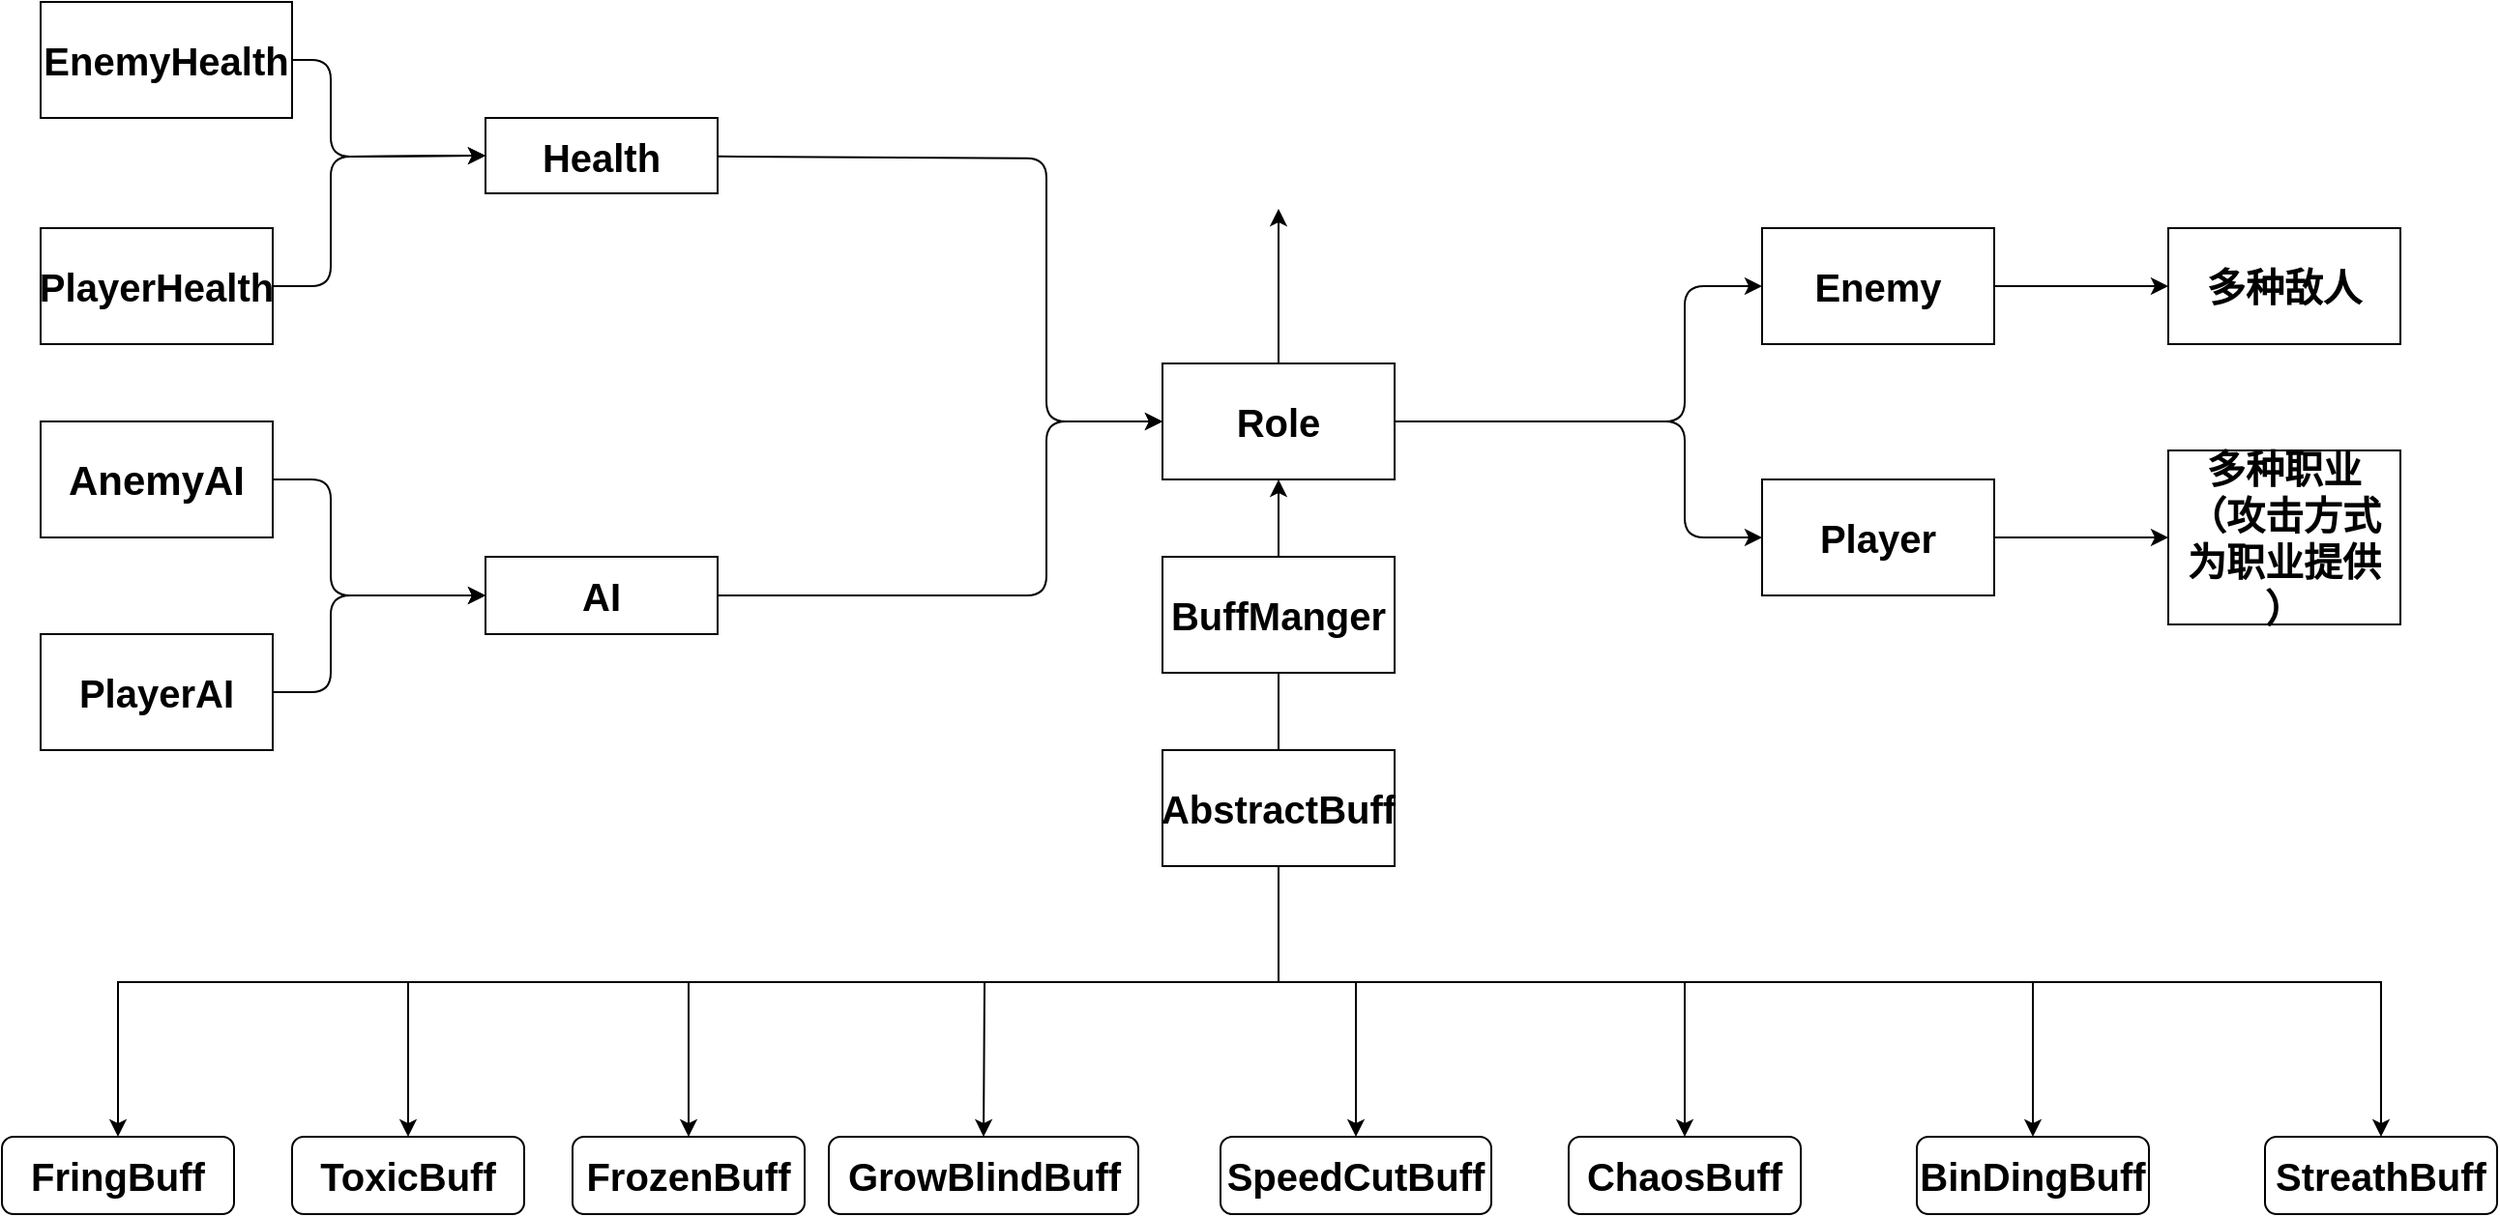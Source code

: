 <mxfile version="12.3.9" type="github" pages="1"><diagram id="QZ3YRRs-mxI_9y85tACa" name="第 1 页"><mxGraphModel dx="1896" dy="2616" grid="1" gridSize="10" guides="1" tooltips="1" connect="1" arrows="1" fold="1" page="1" pageScale="1" pageWidth="1200" pageHeight="1600" math="0" shadow="0"><root><mxCell id="0"/><mxCell id="1" parent="0"/><mxCell id="oMY9XHx9CSib1Cclx6ys-13" style="edgeStyle=none;rounded=0;orthogonalLoop=1;jettySize=auto;html=1;exitX=0.5;exitY=1;exitDx=0;exitDy=0;entryX=0.5;entryY=0;entryDx=0;entryDy=0;" edge="1" parent="1" source="oMY9XHx9CSib1Cclx6ys-1" target="oMY9XHx9CSib1Cclx6ys-6"><mxGeometry relative="1" as="geometry"><Array as="points"><mxPoint x="910" y="-480"/><mxPoint x="310" y="-480"/></Array></mxGeometry></mxCell><mxCell id="oMY9XHx9CSib1Cclx6ys-15" style="edgeStyle=none;rounded=0;orthogonalLoop=1;jettySize=auto;html=1;exitX=0.5;exitY=1;exitDx=0;exitDy=0;entryX=0.5;entryY=0;entryDx=0;entryDy=0;" edge="1" parent="1" source="oMY9XHx9CSib1Cclx6ys-1" target="oMY9XHx9CSib1Cclx6ys-7"><mxGeometry relative="1" as="geometry"><Array as="points"><mxPoint x="910" y="-480"/><mxPoint x="460" y="-480"/></Array></mxGeometry></mxCell><mxCell id="oMY9XHx9CSib1Cclx6ys-24" style="edgeStyle=none;rounded=0;orthogonalLoop=1;jettySize=auto;html=1;exitX=0.5;exitY=1;exitDx=0;exitDy=0;entryX=0.5;entryY=0;entryDx=0;entryDy=0;" edge="1" parent="1" source="oMY9XHx9CSib1Cclx6ys-1" target="oMY9XHx9CSib1Cclx6ys-9"><mxGeometry relative="1" as="geometry"><Array as="points"><mxPoint x="910" y="-480"/><mxPoint x="758" y="-480"/></Array></mxGeometry></mxCell><mxCell id="oMY9XHx9CSib1Cclx6ys-25" style="edgeStyle=none;rounded=0;orthogonalLoop=1;jettySize=auto;html=1;exitX=0.5;exitY=1;exitDx=0;exitDy=0;entryX=0.5;entryY=0;entryDx=0;entryDy=0;" edge="1" parent="1" source="oMY9XHx9CSib1Cclx6ys-1" target="oMY9XHx9CSib1Cclx6ys-10"><mxGeometry relative="1" as="geometry"><Array as="points"><mxPoint x="910" y="-480"/><mxPoint x="950" y="-480"/></Array></mxGeometry></mxCell><mxCell id="oMY9XHx9CSib1Cclx6ys-26" style="edgeStyle=none;rounded=0;orthogonalLoop=1;jettySize=auto;html=1;entryX=0.5;entryY=0;entryDx=0;entryDy=0;exitX=0.5;exitY=1;exitDx=0;exitDy=0;" edge="1" parent="1" source="oMY9XHx9CSib1Cclx6ys-1" target="oMY9XHx9CSib1Cclx6ys-11"><mxGeometry relative="1" as="geometry"><Array as="points"><mxPoint x="910" y="-480"/><mxPoint x="1120" y="-480"/></Array></mxGeometry></mxCell><mxCell id="oMY9XHx9CSib1Cclx6ys-27" style="edgeStyle=none;rounded=0;orthogonalLoop=1;jettySize=auto;html=1;exitX=0.5;exitY=1;exitDx=0;exitDy=0;entryX=0.5;entryY=0;entryDx=0;entryDy=0;" edge="1" parent="1" source="oMY9XHx9CSib1Cclx6ys-1" target="oMY9XHx9CSib1Cclx6ys-12"><mxGeometry relative="1" as="geometry"><Array as="points"><mxPoint x="910" y="-480"/><mxPoint x="1300" y="-480"/></Array></mxGeometry></mxCell><mxCell id="oMY9XHx9CSib1Cclx6ys-29" style="edgeStyle=none;rounded=0;orthogonalLoop=1;jettySize=auto;html=1;exitX=0.5;exitY=1;exitDx=0;exitDy=0;entryX=0.5;entryY=0;entryDx=0;entryDy=0;" edge="1" parent="1" source="oMY9XHx9CSib1Cclx6ys-1" target="oMY9XHx9CSib1Cclx6ys-28"><mxGeometry relative="1" as="geometry"><Array as="points"><mxPoint x="910" y="-480"/><mxPoint x="1480" y="-480"/></Array></mxGeometry></mxCell><mxCell id="oMY9XHx9CSib1Cclx6ys-79" style="edgeStyle=none;rounded=1;orthogonalLoop=1;jettySize=auto;html=1;exitX=0.5;exitY=0;exitDx=0;exitDy=0;entryX=0.5;entryY=1;entryDx=0;entryDy=0;strokeWidth=1;" edge="1" parent="1" source="oMY9XHx9CSib1Cclx6ys-1" target="oMY9XHx9CSib1Cclx6ys-70"><mxGeometry relative="1" as="geometry"/></mxCell><mxCell id="oMY9XHx9CSib1Cclx6ys-1" value="&lt;b&gt;&lt;font style=&quot;font-size: 20px&quot;&gt;AbstractBuff&lt;/font&gt;&lt;/b&gt;" style="rounded=0;whiteSpace=wrap;html=1;" vertex="1" parent="1"><mxGeometry x="850" y="-600" width="120" height="60" as="geometry"/></mxCell><mxCell id="oMY9XHx9CSib1Cclx6ys-6" value="&lt;b&gt;&lt;font style=&quot;font-size: 20px&quot;&gt;FringBuff&lt;/font&gt;&lt;/b&gt;" style="rounded=1;whiteSpace=wrap;html=1;" vertex="1" parent="1"><mxGeometry x="250" y="-400" width="120" height="40" as="geometry"/></mxCell><mxCell id="oMY9XHx9CSib1Cclx6ys-7" value="&lt;font style=&quot;font-size: 20px&quot;&gt;&lt;b&gt;ToxicBuff&lt;/b&gt;&lt;/font&gt;" style="rounded=1;whiteSpace=wrap;html=1;" vertex="1" parent="1"><mxGeometry x="400" y="-400" width="120" height="40" as="geometry"/></mxCell><mxCell id="oMY9XHx9CSib1Cclx6ys-8" value="&lt;font style=&quot;font-size: 20px&quot;&gt;&lt;b&gt;FrozenBuff&lt;/b&gt;&lt;/font&gt;" style="rounded=1;whiteSpace=wrap;html=1;" vertex="1" parent="1"><mxGeometry x="545" y="-400" width="120" height="40" as="geometry"/></mxCell><mxCell id="oMY9XHx9CSib1Cclx6ys-9" value="&lt;b&gt;&lt;font style=&quot;font-size: 20px&quot;&gt;GrowBlindBuff&lt;/font&gt;&lt;/b&gt;" style="rounded=1;whiteSpace=wrap;html=1;" vertex="1" parent="1"><mxGeometry x="677.5" y="-400" width="160" height="40" as="geometry"/></mxCell><mxCell id="oMY9XHx9CSib1Cclx6ys-10" value="&lt;font style=&quot;font-size: 20px&quot;&gt;&lt;b&gt;SpeedCutBuff&lt;/b&gt;&lt;/font&gt;" style="rounded=1;whiteSpace=wrap;html=1;" vertex="1" parent="1"><mxGeometry x="880" y="-400" width="140" height="40" as="geometry"/></mxCell><mxCell id="oMY9XHx9CSib1Cclx6ys-11" value="&lt;b&gt;&lt;font style=&quot;font-size: 20px&quot;&gt;ChaosBuff&lt;/font&gt;&lt;/b&gt;" style="rounded=1;whiteSpace=wrap;html=1;" vertex="1" parent="1"><mxGeometry x="1060" y="-400" width="120" height="40" as="geometry"/></mxCell><mxCell id="oMY9XHx9CSib1Cclx6ys-12" value="&lt;b&gt;&lt;font style=&quot;font-size: 20px&quot;&gt;BinDingBuff&lt;/font&gt;&lt;/b&gt;" style="rounded=1;whiteSpace=wrap;html=1;" vertex="1" parent="1"><mxGeometry x="1240" y="-400" width="120" height="40" as="geometry"/></mxCell><mxCell id="oMY9XHx9CSib1Cclx6ys-16" style="edgeStyle=none;rounded=0;orthogonalLoop=1;jettySize=auto;html=1;entryX=0.5;entryY=0;entryDx=0;entryDy=0;exitX=0.5;exitY=1;exitDx=0;exitDy=0;" edge="1" parent="1" source="oMY9XHx9CSib1Cclx6ys-1" target="oMY9XHx9CSib1Cclx6ys-8"><mxGeometry relative="1" as="geometry"><mxPoint x="850" y="-470" as="sourcePoint"/><mxPoint x="600" y="-400" as="targetPoint"/><Array as="points"><mxPoint x="910" y="-480"/><mxPoint x="605" y="-480"/></Array></mxGeometry></mxCell><mxCell id="oMY9XHx9CSib1Cclx6ys-28" value="&lt;b&gt;&lt;font style=&quot;font-size: 20px&quot;&gt;StreathBuff&lt;/font&gt;&lt;/b&gt;" style="rounded=1;whiteSpace=wrap;html=1;" vertex="1" parent="1"><mxGeometry x="1420" y="-400" width="120" height="40" as="geometry"/></mxCell><mxCell id="oMY9XHx9CSib1Cclx6ys-30" value="&lt;b&gt;&lt;font style=&quot;font-size: 20px&quot;&gt;BuffManger&lt;/font&gt;&lt;/b&gt;" style="rounded=0;whiteSpace=wrap;html=1;" vertex="1" parent="1"><mxGeometry x="850" y="-700" width="120" height="60" as="geometry"/></mxCell><mxCell id="oMY9XHx9CSib1Cclx6ys-66" style="edgeStyle=none;rounded=1;orthogonalLoop=1;jettySize=auto;html=1;exitX=1;exitY=0.5;exitDx=0;exitDy=0;entryX=0;entryY=0.5;entryDx=0;entryDy=0;strokeWidth=1;" edge="1" parent="1" source="oMY9XHx9CSib1Cclx6ys-35" target="oMY9XHx9CSib1Cclx6ys-33"><mxGeometry relative="1" as="geometry"><Array as="points"><mxPoint x="420" y="-740"/><mxPoint x="420" y="-680"/></Array></mxGeometry></mxCell><mxCell id="oMY9XHx9CSib1Cclx6ys-35" value="&lt;b&gt;&lt;font style=&quot;font-size: 21px&quot;&gt;AnemyAI&lt;/font&gt;&lt;/b&gt;" style="rounded=0;whiteSpace=wrap;html=1;" vertex="1" parent="1"><mxGeometry x="270" y="-770" width="120" height="60" as="geometry"/></mxCell><mxCell id="oMY9XHx9CSib1Cclx6ys-67" style="edgeStyle=none;rounded=1;orthogonalLoop=1;jettySize=auto;html=1;exitX=1;exitY=0.5;exitDx=0;exitDy=0;strokeWidth=1;entryX=0;entryY=0.5;entryDx=0;entryDy=0;" edge="1" parent="1" source="oMY9XHx9CSib1Cclx6ys-36" target="oMY9XHx9CSib1Cclx6ys-33"><mxGeometry relative="1" as="geometry"><mxPoint x="460" y="-680" as="targetPoint"/><Array as="points"><mxPoint x="420" y="-630"/><mxPoint x="420" y="-680"/></Array></mxGeometry></mxCell><mxCell id="oMY9XHx9CSib1Cclx6ys-36" value="&lt;b&gt;&lt;font style=&quot;font-size: 20px&quot;&gt;PlayerAI&lt;/font&gt;&lt;/b&gt;" style="rounded=0;whiteSpace=wrap;html=1;" vertex="1" parent="1"><mxGeometry x="270" y="-660" width="120" height="60" as="geometry"/></mxCell><mxCell id="oMY9XHx9CSib1Cclx6ys-80" style="edgeStyle=none;rounded=1;orthogonalLoop=1;jettySize=auto;html=1;entryX=0;entryY=0.5;entryDx=0;entryDy=0;strokeWidth=1;" edge="1" parent="1" source="oMY9XHx9CSib1Cclx6ys-46" target="oMY9XHx9CSib1Cclx6ys-70"><mxGeometry relative="1" as="geometry"><Array as="points"><mxPoint x="790" y="-906"/><mxPoint x="790" y="-770"/></Array></mxGeometry></mxCell><mxCell id="oMY9XHx9CSib1Cclx6ys-46" value="&lt;span style=&quot;font-size: 20px&quot;&gt;&lt;b&gt;Health&lt;/b&gt;&lt;/span&gt;" style="rounded=0;whiteSpace=wrap;html=1;" vertex="1" parent="1"><mxGeometry x="500" y="-927" width="120" height="39" as="geometry"/></mxCell><mxCell id="oMY9XHx9CSib1Cclx6ys-65" style="edgeStyle=none;rounded=1;orthogonalLoop=1;jettySize=auto;html=1;exitX=1;exitY=0.5;exitDx=0;exitDy=0;entryX=0;entryY=0.5;entryDx=0;entryDy=0;strokeWidth=1;" edge="1" parent="1" source="oMY9XHx9CSib1Cclx6ys-48" target="oMY9XHx9CSib1Cclx6ys-46"><mxGeometry relative="1" as="geometry"><Array as="points"><mxPoint x="420" y="-840"/><mxPoint x="420" y="-907"/></Array></mxGeometry></mxCell><mxCell id="oMY9XHx9CSib1Cclx6ys-48" value="&lt;span style=&quot;font-size: 20px&quot;&gt;&lt;b&gt;PlayerHealth&lt;/b&gt;&lt;/span&gt;" style="rounded=0;whiteSpace=wrap;html=1;" vertex="1" parent="1"><mxGeometry x="270" y="-870" width="120" height="60" as="geometry"/></mxCell><mxCell id="oMY9XHx9CSib1Cclx6ys-64" style="edgeStyle=none;rounded=1;orthogonalLoop=1;jettySize=auto;html=1;exitX=1;exitY=0.5;exitDx=0;exitDy=0;entryX=0;entryY=0.5;entryDx=0;entryDy=0;strokeWidth=1;" edge="1" parent="1" source="oMY9XHx9CSib1Cclx6ys-49" target="oMY9XHx9CSib1Cclx6ys-46"><mxGeometry relative="1" as="geometry"><Array as="points"><mxPoint x="420" y="-957"/><mxPoint x="420" y="-907"/></Array></mxGeometry></mxCell><mxCell id="oMY9XHx9CSib1Cclx6ys-49" value="&lt;b&gt;&lt;font style=&quot;font-size: 20px&quot;&gt;EnemyHealth&lt;/font&gt;&lt;/b&gt;" style="rounded=0;whiteSpace=wrap;html=1;" vertex="1" parent="1"><mxGeometry x="270" y="-987" width="130" height="60" as="geometry"/></mxCell><mxCell id="oMY9XHx9CSib1Cclx6ys-84" style="edgeStyle=none;rounded=1;orthogonalLoop=1;jettySize=auto;html=1;exitX=1;exitY=0.5;exitDx=0;exitDy=0;entryX=0;entryY=0.5;entryDx=0;entryDy=0;strokeWidth=1;" edge="1" parent="1" source="oMY9XHx9CSib1Cclx6ys-70" target="oMY9XHx9CSib1Cclx6ys-71"><mxGeometry relative="1" as="geometry"><Array as="points"><mxPoint x="1120" y="-770"/><mxPoint x="1120" y="-840"/></Array></mxGeometry></mxCell><mxCell id="oMY9XHx9CSib1Cclx6ys-85" style="edgeStyle=none;rounded=1;orthogonalLoop=1;jettySize=auto;html=1;exitX=1;exitY=0.5;exitDx=0;exitDy=0;entryX=0;entryY=0.5;entryDx=0;entryDy=0;strokeWidth=1;" edge="1" parent="1" source="oMY9XHx9CSib1Cclx6ys-70" target="oMY9XHx9CSib1Cclx6ys-72"><mxGeometry relative="1" as="geometry"><Array as="points"><mxPoint x="1120" y="-770"/><mxPoint x="1120" y="-710"/></Array></mxGeometry></mxCell><mxCell id="oMY9XHx9CSib1Cclx6ys-96" value="" style="edgeStyle=none;rounded=1;orthogonalLoop=1;jettySize=auto;html=1;strokeWidth=1;" edge="1" parent="1" source="oMY9XHx9CSib1Cclx6ys-70"><mxGeometry relative="1" as="geometry"><mxPoint x="910" y="-880" as="targetPoint"/></mxGeometry></mxCell><mxCell id="oMY9XHx9CSib1Cclx6ys-70" value="&lt;b&gt;&lt;font style=&quot;font-size: 20px&quot;&gt;Role&lt;/font&gt;&lt;/b&gt;" style="rounded=0;whiteSpace=wrap;html=1;" vertex="1" parent="1"><mxGeometry x="850" y="-800" width="120" height="60" as="geometry"/></mxCell><mxCell id="oMY9XHx9CSib1Cclx6ys-92" style="edgeStyle=none;rounded=1;orthogonalLoop=1;jettySize=auto;html=1;exitX=1;exitY=0.5;exitDx=0;exitDy=0;entryX=0;entryY=0.5;entryDx=0;entryDy=0;strokeWidth=1;" edge="1" parent="1" source="oMY9XHx9CSib1Cclx6ys-71" target="oMY9XHx9CSib1Cclx6ys-91"><mxGeometry relative="1" as="geometry"/></mxCell><mxCell id="oMY9XHx9CSib1Cclx6ys-71" value="&lt;b&gt;&lt;font style=&quot;font-size: 20px&quot;&gt;Enemy&lt;/font&gt;&lt;/b&gt;" style="rounded=0;whiteSpace=wrap;html=1;" vertex="1" parent="1"><mxGeometry x="1160" y="-870" width="120" height="60" as="geometry"/></mxCell><mxCell id="oMY9XHx9CSib1Cclx6ys-94" value="" style="edgeStyle=none;rounded=1;orthogonalLoop=1;jettySize=auto;html=1;strokeWidth=1;" edge="1" parent="1" source="oMY9XHx9CSib1Cclx6ys-72" target="oMY9XHx9CSib1Cclx6ys-93"><mxGeometry relative="1" as="geometry"/></mxCell><mxCell id="oMY9XHx9CSib1Cclx6ys-72" value="&lt;b&gt;&lt;font style=&quot;font-size: 20px&quot;&gt;Player&lt;/font&gt;&lt;/b&gt;" style="rounded=0;whiteSpace=wrap;html=1;" vertex="1" parent="1"><mxGeometry x="1160" y="-740" width="120" height="60" as="geometry"/></mxCell><mxCell id="oMY9XHx9CSib1Cclx6ys-93" value="&lt;span style=&quot;font-size: 20px&quot;&gt;&lt;b&gt;多种职业（攻击方式为职业提供&lt;br&gt;）&lt;/b&gt;&lt;/span&gt;" style="rounded=0;whiteSpace=wrap;html=1;" vertex="1" parent="1"><mxGeometry x="1370" y="-755" width="120" height="90" as="geometry"/></mxCell><mxCell id="oMY9XHx9CSib1Cclx6ys-81" style="edgeStyle=none;rounded=1;orthogonalLoop=1;jettySize=auto;html=1;exitX=1;exitY=0.5;exitDx=0;exitDy=0;strokeWidth=1;" edge="1" parent="1" source="oMY9XHx9CSib1Cclx6ys-33"><mxGeometry relative="1" as="geometry"><mxPoint x="850" y="-770" as="targetPoint"/><Array as="points"><mxPoint x="790" y="-680"/><mxPoint x="790" y="-770"/></Array></mxGeometry></mxCell><mxCell id="oMY9XHx9CSib1Cclx6ys-33" value="&lt;font style=&quot;font-size: 20px&quot;&gt;&lt;b&gt;AI&lt;/b&gt;&lt;/font&gt;" style="rounded=0;whiteSpace=wrap;html=1;" vertex="1" parent="1"><mxGeometry x="500" y="-700" width="120" height="40" as="geometry"/></mxCell><mxCell id="oMY9XHx9CSib1Cclx6ys-91" value="&lt;b&gt;&lt;font style=&quot;font-size: 20px&quot;&gt;多种敌人&lt;/font&gt;&lt;/b&gt;" style="rounded=0;whiteSpace=wrap;html=1;" vertex="1" parent="1"><mxGeometry x="1370" y="-870" width="120" height="60" as="geometry"/></mxCell></root></mxGraphModel></diagram></mxfile>